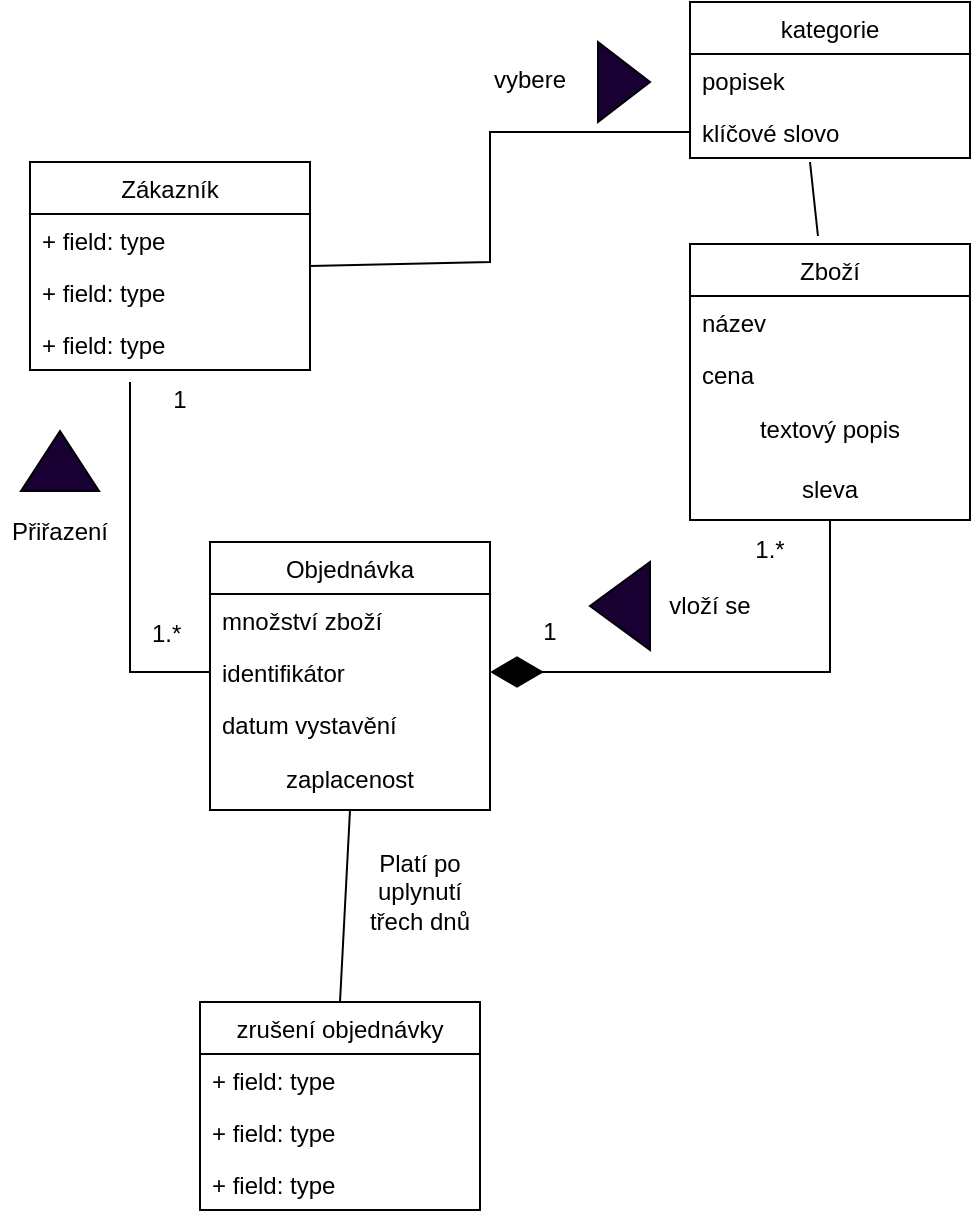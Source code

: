 <mxfile version="16.6.6" type="github"><diagram id="v3V92_Yhe2rUCeZDZLa0" name="Page-1"><mxGraphModel dx="975" dy="564" grid="1" gridSize="10" guides="1" tooltips="1" connect="1" arrows="1" fold="1" page="1" pageScale="1" pageWidth="827" pageHeight="1169" math="0" shadow="0"><root><mxCell id="0"/><mxCell id="1" parent="0"/><mxCell id="iIk4DZzdgmJnc5PwzSRC-1" value="Zákazník" style="swimlane;fontStyle=0;childLayout=stackLayout;horizontal=1;startSize=26;fillColor=none;horizontalStack=0;resizeParent=1;resizeParentMax=0;resizeLast=0;collapsible=1;marginBottom=0;" vertex="1" parent="1"><mxGeometry x="130" y="250" width="140" height="104" as="geometry"/></mxCell><mxCell id="iIk4DZzdgmJnc5PwzSRC-2" value="+ field: type" style="text;strokeColor=none;fillColor=none;align=left;verticalAlign=top;spacingLeft=4;spacingRight=4;overflow=hidden;rotatable=0;points=[[0,0.5],[1,0.5]];portConstraint=eastwest;" vertex="1" parent="iIk4DZzdgmJnc5PwzSRC-1"><mxGeometry y="26" width="140" height="26" as="geometry"/></mxCell><mxCell id="iIk4DZzdgmJnc5PwzSRC-3" value="+ field: type" style="text;strokeColor=none;fillColor=none;align=left;verticalAlign=top;spacingLeft=4;spacingRight=4;overflow=hidden;rotatable=0;points=[[0,0.5],[1,0.5]];portConstraint=eastwest;" vertex="1" parent="iIk4DZzdgmJnc5PwzSRC-1"><mxGeometry y="52" width="140" height="26" as="geometry"/></mxCell><mxCell id="iIk4DZzdgmJnc5PwzSRC-4" value="+ field: type" style="text;strokeColor=none;fillColor=none;align=left;verticalAlign=top;spacingLeft=4;spacingRight=4;overflow=hidden;rotatable=0;points=[[0,0.5],[1,0.5]];portConstraint=eastwest;" vertex="1" parent="iIk4DZzdgmJnc5PwzSRC-1"><mxGeometry y="78" width="140" height="26" as="geometry"/></mxCell><mxCell id="iIk4DZzdgmJnc5PwzSRC-6" value="Zboží" style="swimlane;fontStyle=0;childLayout=stackLayout;horizontal=1;startSize=26;fillColor=none;horizontalStack=0;resizeParent=1;resizeParentMax=0;resizeLast=0;collapsible=1;marginBottom=0;" vertex="1" parent="1"><mxGeometry x="460" y="291" width="140" height="138" as="geometry"/></mxCell><mxCell id="iIk4DZzdgmJnc5PwzSRC-8" value="název" style="text;strokeColor=none;fillColor=none;align=left;verticalAlign=top;spacingLeft=4;spacingRight=4;overflow=hidden;rotatable=0;points=[[0,0.5],[1,0.5]];portConstraint=eastwest;" vertex="1" parent="iIk4DZzdgmJnc5PwzSRC-6"><mxGeometry y="26" width="140" height="26" as="geometry"/></mxCell><mxCell id="iIk4DZzdgmJnc5PwzSRC-9" value="cena" style="text;strokeColor=none;fillColor=none;align=left;verticalAlign=top;spacingLeft=4;spacingRight=4;overflow=hidden;rotatable=0;points=[[0,0.5],[1,0.5]];portConstraint=eastwest;" vertex="1" parent="iIk4DZzdgmJnc5PwzSRC-6"><mxGeometry y="52" width="140" height="26" as="geometry"/></mxCell><mxCell id="iIk4DZzdgmJnc5PwzSRC-14" value="textový popis" style="text;html=1;strokeColor=none;fillColor=none;align=center;verticalAlign=middle;whiteSpace=wrap;rounded=0;" vertex="1" parent="iIk4DZzdgmJnc5PwzSRC-6"><mxGeometry y="78" width="140" height="30" as="geometry"/></mxCell><mxCell id="iIk4DZzdgmJnc5PwzSRC-19" value="sleva" style="text;html=1;strokeColor=none;fillColor=none;align=center;verticalAlign=middle;whiteSpace=wrap;rounded=0;" vertex="1" parent="iIk4DZzdgmJnc5PwzSRC-6"><mxGeometry y="108" width="140" height="30" as="geometry"/></mxCell><mxCell id="iIk4DZzdgmJnc5PwzSRC-10" value="kategorie" style="swimlane;fontStyle=0;childLayout=stackLayout;horizontal=1;startSize=26;fillColor=none;horizontalStack=0;resizeParent=1;resizeParentMax=0;resizeLast=0;collapsible=1;marginBottom=0;" vertex="1" parent="1"><mxGeometry x="460" y="170" width="140" height="78" as="geometry"/></mxCell><mxCell id="iIk4DZzdgmJnc5PwzSRC-11" value="popisek" style="text;strokeColor=none;fillColor=none;align=left;verticalAlign=top;spacingLeft=4;spacingRight=4;overflow=hidden;rotatable=0;points=[[0,0.5],[1,0.5]];portConstraint=eastwest;" vertex="1" parent="iIk4DZzdgmJnc5PwzSRC-10"><mxGeometry y="26" width="140" height="26" as="geometry"/></mxCell><mxCell id="iIk4DZzdgmJnc5PwzSRC-12" value="klíčové slovo" style="text;strokeColor=none;fillColor=none;align=left;verticalAlign=top;spacingLeft=4;spacingRight=4;overflow=hidden;rotatable=0;points=[[0,0.5],[1,0.5]];portConstraint=eastwest;" vertex="1" parent="iIk4DZzdgmJnc5PwzSRC-10"><mxGeometry y="52" width="140" height="26" as="geometry"/></mxCell><mxCell id="iIk4DZzdgmJnc5PwzSRC-15" value="Objednávka" style="swimlane;fontStyle=0;childLayout=stackLayout;horizontal=1;startSize=26;fillColor=none;horizontalStack=0;resizeParent=1;resizeParentMax=0;resizeLast=0;collapsible=1;marginBottom=0;" vertex="1" parent="1"><mxGeometry x="220" y="440" width="140" height="134" as="geometry"/></mxCell><mxCell id="iIk4DZzdgmJnc5PwzSRC-16" value="množství zboží" style="text;strokeColor=none;fillColor=none;align=left;verticalAlign=top;spacingLeft=4;spacingRight=4;overflow=hidden;rotatable=0;points=[[0,0.5],[1,0.5]];portConstraint=eastwest;" vertex="1" parent="iIk4DZzdgmJnc5PwzSRC-15"><mxGeometry y="26" width="140" height="26" as="geometry"/></mxCell><mxCell id="iIk4DZzdgmJnc5PwzSRC-17" value="identifikátor" style="text;strokeColor=none;fillColor=none;align=left;verticalAlign=top;spacingLeft=4;spacingRight=4;overflow=hidden;rotatable=0;points=[[0,0.5],[1,0.5]];portConstraint=eastwest;" vertex="1" parent="iIk4DZzdgmJnc5PwzSRC-15"><mxGeometry y="52" width="140" height="26" as="geometry"/></mxCell><mxCell id="iIk4DZzdgmJnc5PwzSRC-18" value="datum vystavění" style="text;strokeColor=none;fillColor=none;align=left;verticalAlign=top;spacingLeft=4;spacingRight=4;overflow=hidden;rotatable=0;points=[[0,0.5],[1,0.5]];portConstraint=eastwest;" vertex="1" parent="iIk4DZzdgmJnc5PwzSRC-15"><mxGeometry y="78" width="140" height="26" as="geometry"/></mxCell><mxCell id="iIk4DZzdgmJnc5PwzSRC-20" value="zaplacenost" style="text;html=1;strokeColor=none;fillColor=none;align=center;verticalAlign=middle;whiteSpace=wrap;rounded=0;" vertex="1" parent="iIk4DZzdgmJnc5PwzSRC-15"><mxGeometry y="104" width="140" height="30" as="geometry"/></mxCell><mxCell id="iIk4DZzdgmJnc5PwzSRC-21" value="" style="endArrow=none;html=1;rounded=0;exitX=1;exitY=0.5;exitDx=0;exitDy=0;entryX=0;entryY=0.5;entryDx=0;entryDy=0;" edge="1" parent="1" source="iIk4DZzdgmJnc5PwzSRC-1" target="iIk4DZzdgmJnc5PwzSRC-12"><mxGeometry width="50" height="50" relative="1" as="geometry"><mxPoint x="300" y="390" as="sourcePoint"/><mxPoint x="360" y="180" as="targetPoint"/><Array as="points"><mxPoint x="360" y="300"/><mxPoint x="360" y="235"/></Array></mxGeometry></mxCell><mxCell id="iIk4DZzdgmJnc5PwzSRC-22" value="" style="triangle;whiteSpace=wrap;html=1;gradientColor=none;fillColor=#190033;" vertex="1" parent="1"><mxGeometry x="414" y="190" width="26" height="40" as="geometry"/></mxCell><mxCell id="iIk4DZzdgmJnc5PwzSRC-23" value="vybere" style="text;html=1;strokeColor=none;fillColor=none;align=center;verticalAlign=middle;whiteSpace=wrap;rounded=0;" vertex="1" parent="1"><mxGeometry x="350" y="194" width="60" height="30" as="geometry"/></mxCell><mxCell id="iIk4DZzdgmJnc5PwzSRC-29" value="" style="triangle;whiteSpace=wrap;html=1;fillColor=#190033;gradientColor=none;rotation=-180;" vertex="1" parent="1"><mxGeometry x="410" y="450" width="30" height="44" as="geometry"/></mxCell><mxCell id="iIk4DZzdgmJnc5PwzSRC-30" value="" style="endArrow=none;html=1;rounded=0;entryX=0.457;entryY=-0.029;entryDx=0;entryDy=0;entryPerimeter=0;" edge="1" parent="1" target="iIk4DZzdgmJnc5PwzSRC-6"><mxGeometry width="50" height="50" relative="1" as="geometry"><mxPoint x="520" y="250" as="sourcePoint"/><mxPoint x="760" y="200" as="targetPoint"/></mxGeometry></mxCell><mxCell id="iIk4DZzdgmJnc5PwzSRC-33" value="vloží se" style="text;html=1;strokeColor=none;fillColor=none;align=center;verticalAlign=middle;whiteSpace=wrap;rounded=0;" vertex="1" parent="1"><mxGeometry x="440" y="457" width="60" height="30" as="geometry"/></mxCell><mxCell id="iIk4DZzdgmJnc5PwzSRC-34" value="" style="endArrow=diamondThin;endFill=1;endSize=24;html=1;rounded=0;entryX=1;entryY=0.5;entryDx=0;entryDy=0;exitX=0.5;exitY=1;exitDx=0;exitDy=0;" edge="1" parent="1" source="iIk4DZzdgmJnc5PwzSRC-19" target="iIk4DZzdgmJnc5PwzSRC-17"><mxGeometry width="160" relative="1" as="geometry"><mxPoint x="630" y="590" as="sourcePoint"/><mxPoint x="400" y="530" as="targetPoint"/><Array as="points"><mxPoint x="530" y="505"/></Array></mxGeometry></mxCell><mxCell id="iIk4DZzdgmJnc5PwzSRC-35" value="1" style="text;html=1;strokeColor=none;fillColor=none;align=center;verticalAlign=middle;whiteSpace=wrap;rounded=0;" vertex="1" parent="1"><mxGeometry x="360" y="470" width="60" height="30" as="geometry"/></mxCell><mxCell id="iIk4DZzdgmJnc5PwzSRC-36" value="1.*" style="text;html=1;strokeColor=none;fillColor=none;align=center;verticalAlign=middle;whiteSpace=wrap;rounded=0;" vertex="1" parent="1"><mxGeometry x="470" y="429" width="60" height="30" as="geometry"/></mxCell><mxCell id="iIk4DZzdgmJnc5PwzSRC-37" value="" style="endArrow=none;html=1;rounded=0;exitX=0;exitY=0.5;exitDx=0;exitDy=0;" edge="1" parent="1" source="iIk4DZzdgmJnc5PwzSRC-17"><mxGeometry width="50" height="50" relative="1" as="geometry"><mxPoint x="190" y="490" as="sourcePoint"/><mxPoint x="180" y="360" as="targetPoint"/><Array as="points"><mxPoint x="180" y="505"/></Array></mxGeometry></mxCell><mxCell id="iIk4DZzdgmJnc5PwzSRC-38" value="1.*" style="text;strokeColor=none;fillColor=none;align=left;verticalAlign=middle;spacingLeft=4;spacingRight=4;overflow=hidden;points=[[0,0.5],[1,0.5]];portConstraint=eastwest;rotatable=0;" vertex="1" parent="1"><mxGeometry x="185" y="470" width="30" height="30" as="geometry"/></mxCell><mxCell id="iIk4DZzdgmJnc5PwzSRC-39" value="1" style="text;html=1;strokeColor=none;fillColor=none;align=center;verticalAlign=middle;whiteSpace=wrap;rounded=0;" vertex="1" parent="1"><mxGeometry x="175" y="354" width="60" height="30" as="geometry"/></mxCell><mxCell id="iIk4DZzdgmJnc5PwzSRC-40" value="" style="triangle;whiteSpace=wrap;html=1;fillColor=#190033;gradientColor=none;rotation=-90;" vertex="1" parent="1"><mxGeometry x="130" y="380" width="30" height="39" as="geometry"/></mxCell><mxCell id="iIk4DZzdgmJnc5PwzSRC-41" value="Přiřazení" style="text;html=1;strokeColor=none;fillColor=none;align=center;verticalAlign=middle;whiteSpace=wrap;rounded=0;" vertex="1" parent="1"><mxGeometry x="115" y="420" width="60" height="30" as="geometry"/></mxCell><mxCell id="iIk4DZzdgmJnc5PwzSRC-53" value="zrušení objednávky" style="swimlane;fontStyle=0;childLayout=stackLayout;horizontal=1;startSize=26;fillColor=none;horizontalStack=0;resizeParent=1;resizeParentMax=0;resizeLast=0;collapsible=1;marginBottom=0;" vertex="1" parent="1"><mxGeometry x="215" y="670" width="140" height="104" as="geometry"/></mxCell><mxCell id="iIk4DZzdgmJnc5PwzSRC-54" value="+ field: type" style="text;strokeColor=none;fillColor=none;align=left;verticalAlign=top;spacingLeft=4;spacingRight=4;overflow=hidden;rotatable=0;points=[[0,0.5],[1,0.5]];portConstraint=eastwest;" vertex="1" parent="iIk4DZzdgmJnc5PwzSRC-53"><mxGeometry y="26" width="140" height="26" as="geometry"/></mxCell><mxCell id="iIk4DZzdgmJnc5PwzSRC-55" value="+ field: type" style="text;strokeColor=none;fillColor=none;align=left;verticalAlign=top;spacingLeft=4;spacingRight=4;overflow=hidden;rotatable=0;points=[[0,0.5],[1,0.5]];portConstraint=eastwest;" vertex="1" parent="iIk4DZzdgmJnc5PwzSRC-53"><mxGeometry y="52" width="140" height="26" as="geometry"/></mxCell><mxCell id="iIk4DZzdgmJnc5PwzSRC-56" value="+ field: type" style="text;strokeColor=none;fillColor=none;align=left;verticalAlign=top;spacingLeft=4;spacingRight=4;overflow=hidden;rotatable=0;points=[[0,0.5],[1,0.5]];portConstraint=eastwest;" vertex="1" parent="iIk4DZzdgmJnc5PwzSRC-53"><mxGeometry y="78" width="140" height="26" as="geometry"/></mxCell><mxCell id="iIk4DZzdgmJnc5PwzSRC-57" value="" style="endArrow=none;html=1;rounded=0;entryX=0.5;entryY=1;entryDx=0;entryDy=0;exitX=0.5;exitY=0;exitDx=0;exitDy=0;" edge="1" parent="1" source="iIk4DZzdgmJnc5PwzSRC-53" target="iIk4DZzdgmJnc5PwzSRC-20"><mxGeometry width="50" height="50" relative="1" as="geometry"><mxPoint x="230" y="660" as="sourcePoint"/><mxPoint x="280" y="610" as="targetPoint"/></mxGeometry></mxCell><mxCell id="iIk4DZzdgmJnc5PwzSRC-58" value="Platí po uplynutí třech dnů" style="text;html=1;strokeColor=none;fillColor=none;align=center;verticalAlign=middle;whiteSpace=wrap;rounded=0;" vertex="1" parent="1"><mxGeometry x="295" y="600" width="60" height="30" as="geometry"/></mxCell></root></mxGraphModel></diagram></mxfile>